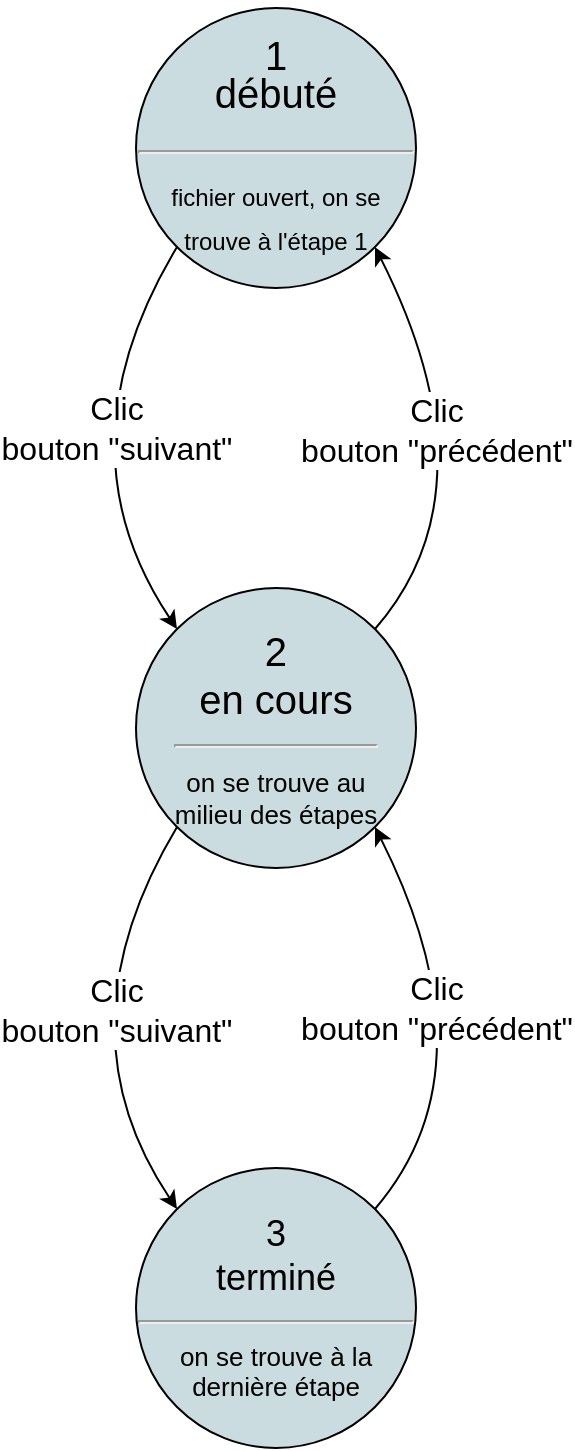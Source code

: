 <mxfile version="13.1.5"><diagram id="kZVZiNM8EkEuTdINw-wo" name="Page-1"><mxGraphModel dx="1422" dy="800" grid="1" gridSize="10" guides="1" tooltips="1" connect="1" arrows="1" fold="1" page="1" pageScale="1" pageWidth="850" pageHeight="1100" math="0" shadow="0"><root><mxCell id="0"/><mxCell id="1" parent="0"/><mxCell id="5y6IElTa4FjhH30yX0-7-1" value="&lt;p style=&quot;line-height: 100%&quot;&gt;&lt;font style=&quot;font-size: 20px&quot;&gt;1&lt;br&gt;débuté&lt;br&gt;&lt;/font&gt;&lt;/p&gt;&lt;hr style=&quot;font-size: 20px&quot;&gt;&lt;font style=&quot;font-size: 12px ; line-height: 100%&quot;&gt;fichier ouvert, on se trouve à l'étape 1&lt;/font&gt;&lt;p&gt;&lt;/p&gt;" style="ellipse;html=1;aspect=fixed;fillColor=#CADCE0;strokeColor=#000000;shadow=0;fontSize=18;whiteSpace=wrap;" parent="1" vertex="1"><mxGeometry x="350" y="20" width="140" height="140" as="geometry"/></mxCell><mxCell id="5y6IElTa4FjhH30yX0-7-7" value="&lt;font style=&quot;font-size: 20px&quot;&gt;2&lt;br&gt;en cours&lt;br&gt;&lt;/font&gt;&lt;hr style=&quot;font-size: 20px&quot;&gt;&lt;font style=&quot;font-size: 13px&quot;&gt;on se trouve au&lt;br&gt;milieu des étapes&lt;/font&gt;" style="ellipse;whiteSpace=wrap;html=1;aspect=fixed;fillColor=#CADCE0;" parent="1" vertex="1"><mxGeometry x="350" y="310" width="140" height="140" as="geometry"/></mxCell><mxCell id="5y6IElTa4FjhH30yX0-7-8" value="&lt;font&gt;&lt;span style=&quot;font-size: 18px&quot;&gt;3&lt;/span&gt;&lt;br&gt;&lt;span style=&quot;font-size: 18px&quot;&gt;terminé&lt;/span&gt;&lt;br&gt;&lt;hr style=&quot;font-size: 18px&quot;&gt;&lt;font style=&quot;font-size: 13px&quot;&gt;on se trouve à la dernière étape&lt;/font&gt;&lt;/font&gt;" style="ellipse;whiteSpace=wrap;html=1;aspect=fixed;fillColor=#CADCE0;" parent="1" vertex="1"><mxGeometry x="350" y="600" width="140" height="140" as="geometry"/></mxCell><mxCell id="5y6IElTa4FjhH30yX0-7-9" value="" style="endArrow=classic;html=1;exitX=0;exitY=1;exitDx=0;exitDy=0;entryX=0;entryY=0;entryDx=0;entryDy=0;curved=1;" parent="1" source="5y6IElTa4FjhH30yX0-7-1" target="5y6IElTa4FjhH30yX0-7-7" edge="1"><mxGeometry width="50" height="50" relative="1" as="geometry"><mxPoint x="290" y="280" as="sourcePoint"/><mxPoint x="340" y="230" as="targetPoint"/><Array as="points"><mxPoint x="310" y="240"/></Array></mxGeometry></mxCell><mxCell id="He3MJTkEJGa3oibYjUTD-2" value="Clic&lt;br style=&quot;font-size: 16px;&quot;&gt;bouton &quot;suivant&quot;" style="edgeLabel;html=1;align=center;verticalAlign=middle;resizable=0;points=[];fontSize=16;" parent="5y6IElTa4FjhH30yX0-7-9" vertex="1" connectable="0"><mxGeometry x="-0.292" y="17" relative="1" as="geometry"><mxPoint x="-3.81" y="13.2" as="offset"/></mxGeometry></mxCell><mxCell id="5y6IElTa4FjhH30yX0-7-10" value="" style="endArrow=classic;html=1;exitX=0;exitY=1;exitDx=0;exitDy=0;entryX=0;entryY=0;entryDx=0;entryDy=0;curved=1;" parent="1" source="5y6IElTa4FjhH30yX0-7-7" target="5y6IElTa4FjhH30yX0-7-8" edge="1"><mxGeometry width="50" height="50" relative="1" as="geometry"><mxPoint x="375.503" y="429.997" as="sourcePoint"/><mxPoint x="375.503" y="621.003" as="targetPoint"/><Array as="points"><mxPoint x="310" y="530.5"/></Array></mxGeometry></mxCell><mxCell id="He3MJTkEJGa3oibYjUTD-3" value="Clic&lt;br style=&quot;font-size: 16px;&quot;&gt;bouton &quot;suivant&quot;" style="edgeLabel;html=1;align=center;verticalAlign=middle;resizable=0;points=[];fontSize=16;" parent="5y6IElTa4FjhH30yX0-7-10" vertex="1" connectable="0"><mxGeometry x="-0.227" y="20" relative="1" as="geometry"><mxPoint x="-2.95" y="5.59" as="offset"/></mxGeometry></mxCell><mxCell id="5y6IElTa4FjhH30yX0-7-14" value="" style="endArrow=classic;html=1;exitX=1;exitY=0;exitDx=0;exitDy=0;entryX=1;entryY=1;entryDx=0;entryDy=0;strokeColor=none;curved=1;" parent="1" source="5y6IElTa4FjhH30yX0-7-8" target="5y6IElTa4FjhH30yX0-7-7" edge="1"><mxGeometry width="50" height="50" relative="1" as="geometry"><mxPoint x="410" y="430" as="sourcePoint"/><mxPoint x="460" y="380" as="targetPoint"/><Array as="points"><mxPoint x="530" y="530"/></Array></mxGeometry></mxCell><mxCell id="5y6IElTa4FjhH30yX0-7-15" value="" style="endArrow=classic;html=1;exitX=1;exitY=0;exitDx=0;exitDy=0;curved=1;entryX=1;entryY=1;entryDx=0;entryDy=0;" parent="1" source="5y6IElTa4FjhH30yX0-7-8" target="5y6IElTa4FjhH30yX0-7-7" edge="1"><mxGeometry width="50" height="50" relative="1" as="geometry"><mxPoint x="510" y="620" as="sourcePoint"/><mxPoint x="469" y="440" as="targetPoint"/><Array as="points"><mxPoint x="530" y="550"/></Array></mxGeometry></mxCell><mxCell id="He3MJTkEJGa3oibYjUTD-5" value="Clic&lt;br style=&quot;font-size: 16px;&quot;&gt;bouton &quot;précédent&quot;" style="edgeLabel;html=1;align=center;verticalAlign=middle;resizable=0;points=[];fontSize=16;" parent="5y6IElTa4FjhH30yX0-7-15" vertex="1" connectable="0"><mxGeometry x="0.26" y="9" relative="1" as="geometry"><mxPoint y="10.73" as="offset"/></mxGeometry></mxCell><mxCell id="5y6IElTa4FjhH30yX0-7-16" value="" style="endArrow=classic;html=1;curved=1;entryX=1;entryY=1;entryDx=0;entryDy=0;exitX=1;exitY=0;exitDx=0;exitDy=0;" parent="1" source="5y6IElTa4FjhH30yX0-7-7" target="5y6IElTa4FjhH30yX0-7-1" edge="1"><mxGeometry width="50" height="50" relative="1" as="geometry"><mxPoint x="460" y="331" as="sourcePoint"/><mxPoint x="469.997" y="139.997" as="targetPoint"/><Array as="points"><mxPoint x="530.5" y="260.5"/></Array></mxGeometry></mxCell><mxCell id="He3MJTkEJGa3oibYjUTD-4" value="Clic&lt;br style=&quot;font-size: 16px;&quot;&gt;bouton &quot;précédent&quot;" style="edgeLabel;html=1;align=center;verticalAlign=middle;resizable=0;points=[];fontSize=16;" parent="5y6IElTa4FjhH30yX0-7-16" vertex="1" connectable="0"><mxGeometry x="0.223" y="9" relative="1" as="geometry"><mxPoint x="-1.24" y="7.55" as="offset"/></mxGeometry></mxCell></root></mxGraphModel></diagram></mxfile>